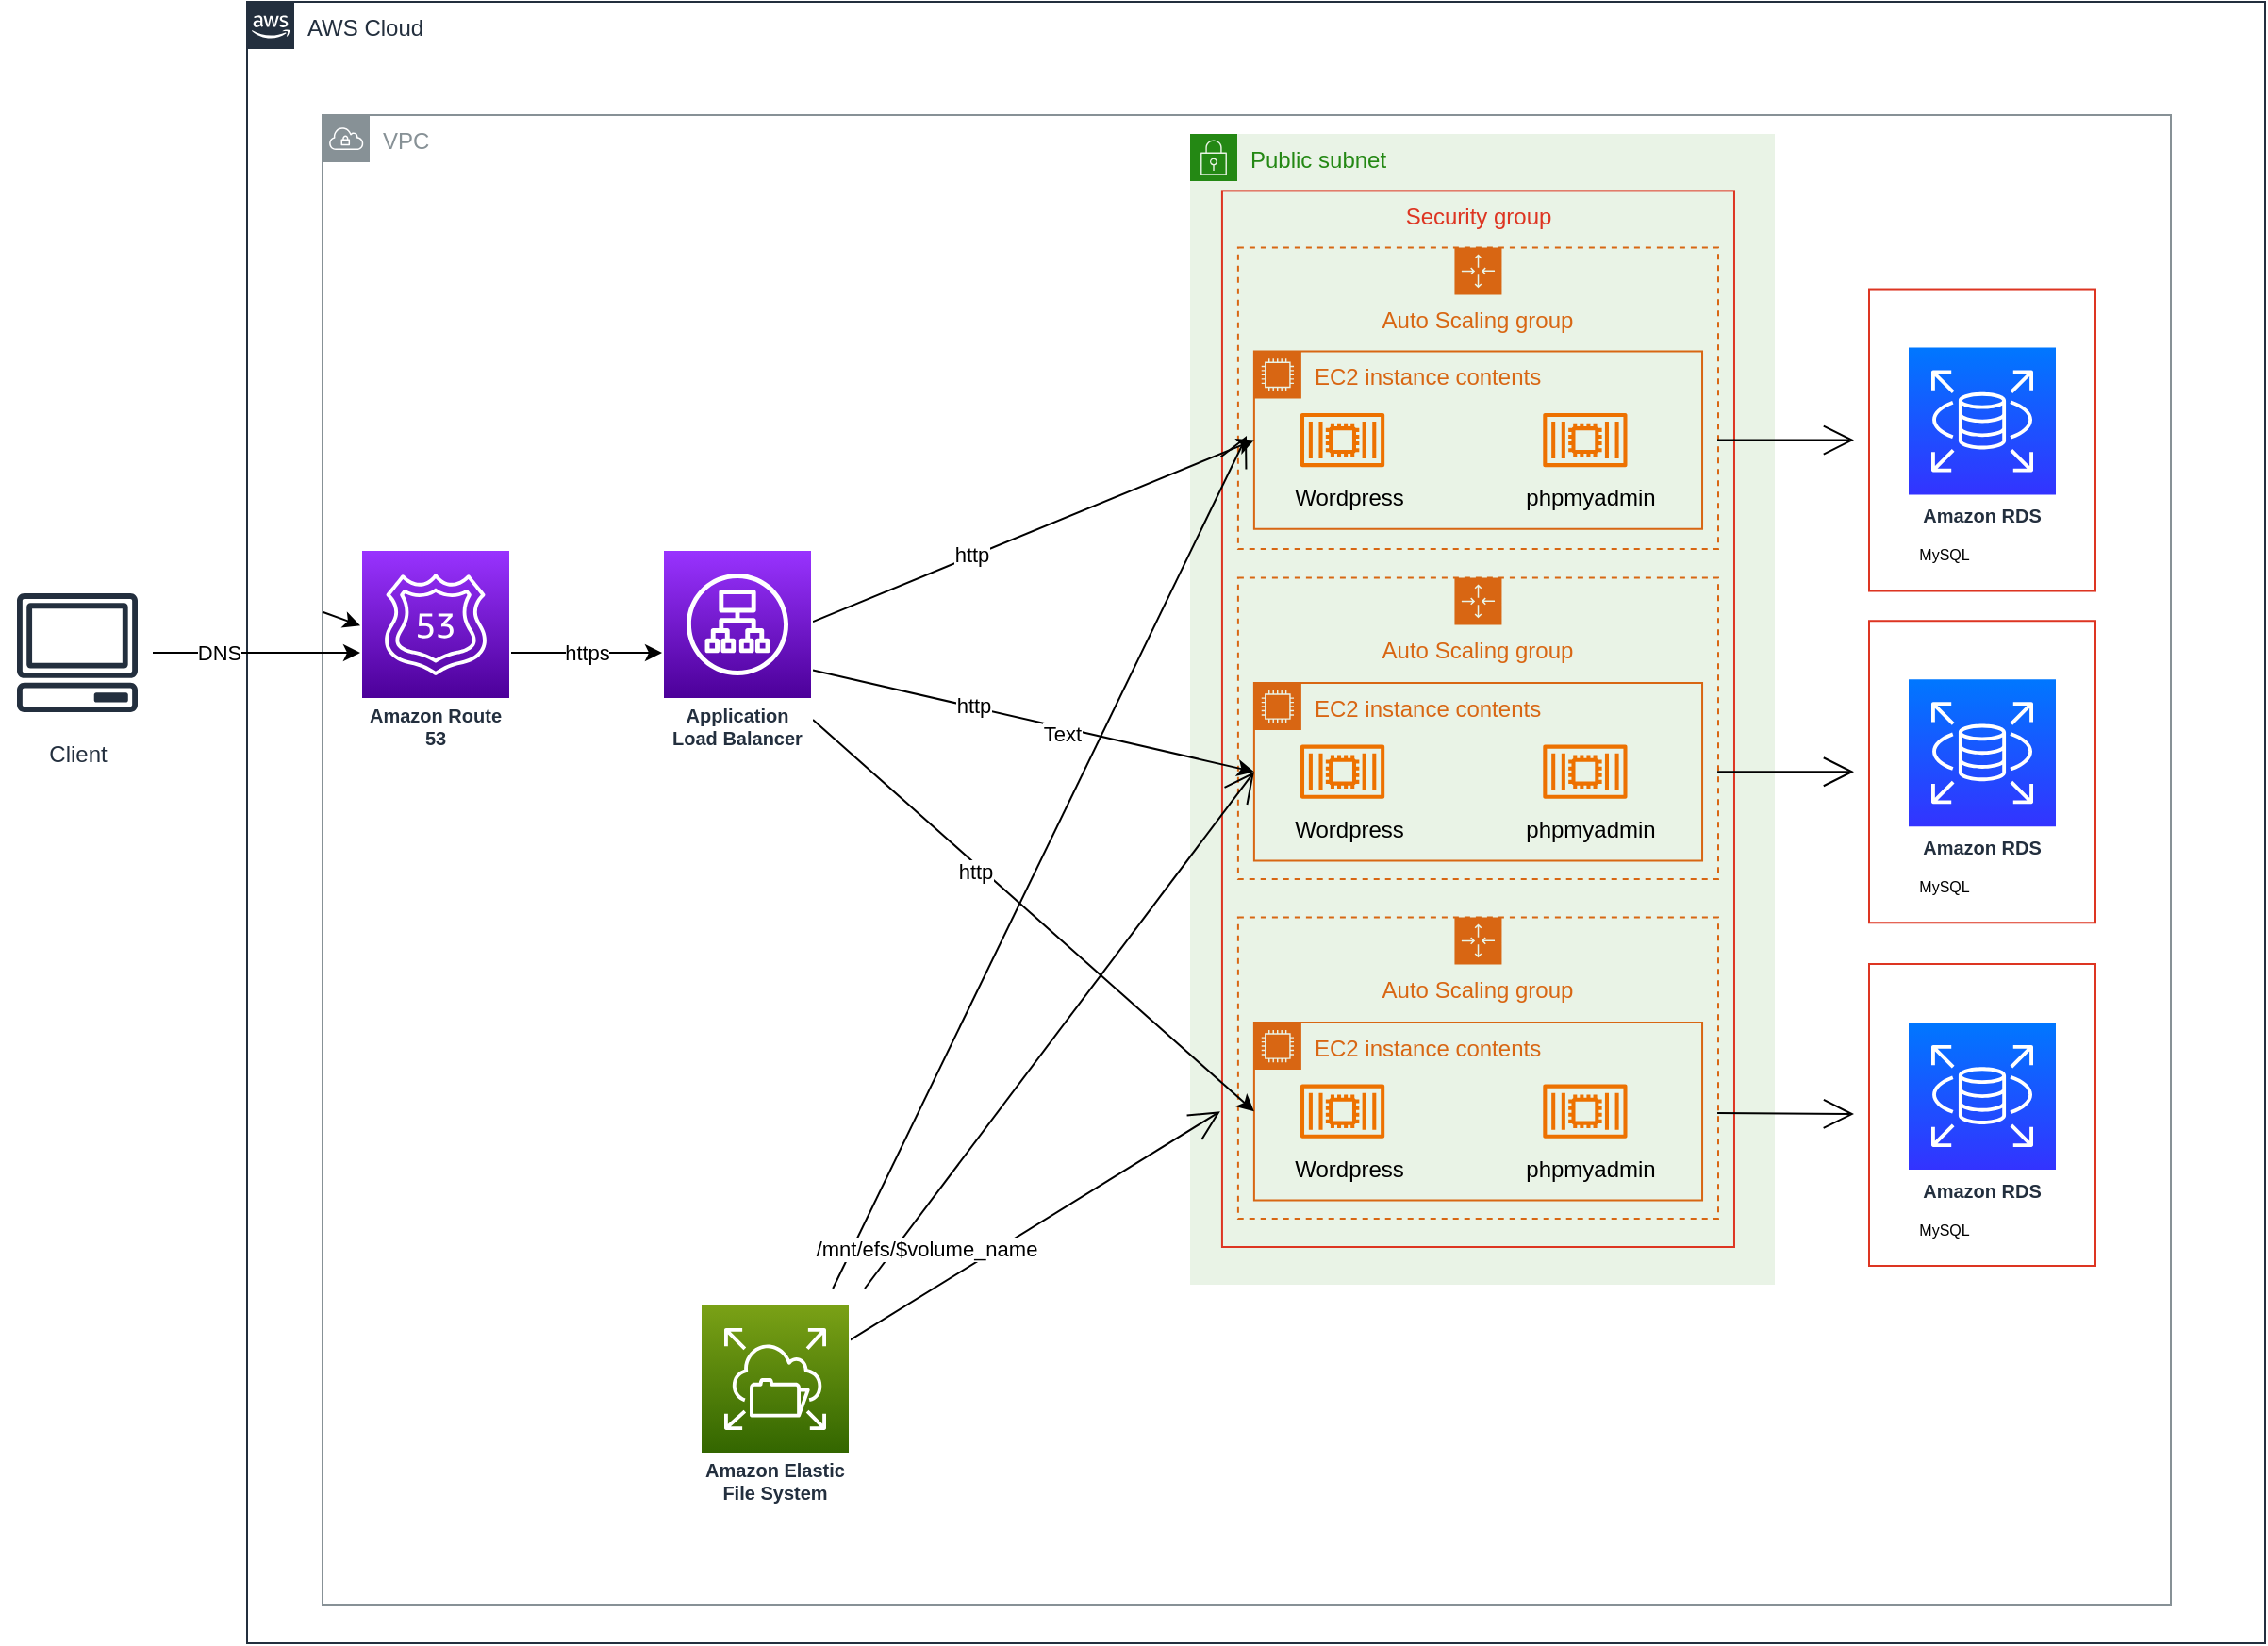 <mxfile>
    <diagram name="Page-1" id="nJ38tKUXbkA9oZhqRRuU">
        <mxGraphModel dx="1583" dy="639" grid="1" gridSize="10" guides="1" tooltips="1" connect="1" arrows="1" fold="1" page="0" pageScale="1" pageWidth="850" pageHeight="1100" math="0" shadow="0">
            <root>
                <mxCell id="0"/>
                <mxCell id="1" parent="0"/>
                <mxCell id="Zs1gpcKFr5MBbYgoYv3y-109" value="VPC" style="sketch=0;outlineConnect=0;gradientColor=none;html=1;whiteSpace=wrap;fontSize=12;fontStyle=0;shape=mxgraph.aws4.group;grIcon=mxgraph.aws4.group_vpc;strokeColor=#879196;fillColor=none;verticalAlign=top;align=left;spacingLeft=30;fontColor=#879196;dashed=0;" parent="1" vertex="1">
                    <mxGeometry x="-10" y="160" width="980" height="790" as="geometry"/>
                </mxCell>
                <mxCell id="12" value="" style="edgeStyle=none;html=1;" parent="1" target="Zs1gpcKFr5MBbYgoYv3y-106" edge="1">
                    <mxGeometry relative="1" as="geometry">
                        <mxPoint x="-10" y="423.372" as="sourcePoint"/>
                    </mxGeometry>
                </mxCell>
                <mxCell id="Zs1gpcKFr5MBbYgoYv3y-114" value="AWS Cloud" style="points=[[0,0],[0.25,0],[0.5,0],[0.75,0],[1,0],[1,0.25],[1,0.5],[1,0.75],[1,1],[0.75,1],[0.5,1],[0.25,1],[0,1],[0,0.75],[0,0.5],[0,0.25]];outlineConnect=0;gradientColor=none;html=1;whiteSpace=wrap;fontSize=12;fontStyle=0;container=0;pointerEvents=0;collapsible=0;recursiveResize=0;shape=mxgraph.aws4.group;grIcon=mxgraph.aws4.group_aws_cloud_alt;strokeColor=#232F3E;fillColor=none;verticalAlign=top;align=left;spacingLeft=30;fontColor=#232F3E;dashed=0;" parent="1" vertex="1">
                    <mxGeometry x="-50" y="100" width="1070" height="870" as="geometry"/>
                </mxCell>
                <mxCell id="Zs1gpcKFr5MBbYgoYv3y-34" style="edgeStyle=orthogonalEdgeStyle;rounded=0;orthogonalLoop=1;jettySize=auto;html=1;" parent="1" source="Zs1gpcKFr5MBbYgoYv3y-113" target="Zs1gpcKFr5MBbYgoYv3y-106" edge="1">
                    <mxGeometry relative="1" as="geometry">
                        <mxPoint x="-110" y="425" as="sourcePoint"/>
                        <mxPoint x="-110" y="425.5" as="targetPoint"/>
                    </mxGeometry>
                </mxCell>
                <mxCell id="Zs1gpcKFr5MBbYgoYv3y-98" value="&lt;div&gt;DNS&lt;/div&gt;" style="edgeLabel;html=1;align=center;verticalAlign=middle;resizable=0;points=[];" parent="Zs1gpcKFr5MBbYgoYv3y-34" vertex="1" connectable="0">
                    <mxGeometry x="-0.003" y="-1" relative="1" as="geometry">
                        <mxPoint x="-20" y="-1" as="offset"/>
                    </mxGeometry>
                </mxCell>
                <mxCell id="Zs1gpcKFr5MBbYgoYv3y-35" style="edgeStyle=orthogonalEdgeStyle;rounded=0;orthogonalLoop=1;jettySize=auto;html=1;" parent="1" source="Zs1gpcKFr5MBbYgoYv3y-106" target="Zs1gpcKFr5MBbYgoYv3y-105" edge="1">
                    <mxGeometry relative="1" as="geometry">
                        <mxPoint x="-29" y="425.5" as="sourcePoint"/>
                        <mxPoint x="90" y="426" as="targetPoint"/>
                    </mxGeometry>
                </mxCell>
                <mxCell id="11" value="https" style="edgeLabel;html=1;align=center;verticalAlign=middle;resizable=0;points=[];" parent="Zs1gpcKFr5MBbYgoYv3y-35" vertex="1" connectable="0">
                    <mxGeometry x="-0.263" y="-4" relative="1" as="geometry">
                        <mxPoint x="10" y="-4" as="offset"/>
                    </mxGeometry>
                </mxCell>
                <mxCell id="Zs1gpcKFr5MBbYgoYv3y-71" value="" style="group" parent="1" vertex="1" connectable="0">
                    <mxGeometry x="480" y="220" width="280" height="595" as="geometry"/>
                </mxCell>
                <mxCell id="3" value="Public subnet" style="points=[[0,0],[0.25,0],[0.5,0],[0.75,0],[1,0],[1,0.25],[1,0.5],[1,0.75],[1,1],[0.75,1],[0.5,1],[0.25,1],[0,1],[0,0.75],[0,0.5],[0,0.25]];outlineConnect=0;gradientColor=none;html=1;whiteSpace=wrap;fontSize=12;fontStyle=0;container=1;pointerEvents=0;collapsible=0;recursiveResize=0;shape=mxgraph.aws4.group;grIcon=mxgraph.aws4.group_security_group;grStroke=0;strokeColor=#248814;fillColor=#E9F3E6;verticalAlign=top;align=left;spacingLeft=30;fontColor=#248814;dashed=0;" parent="Zs1gpcKFr5MBbYgoYv3y-71" vertex="1">
                    <mxGeometry x="-30" y="-50" width="310" height="610" as="geometry"/>
                </mxCell>
                <mxCell id="lKv3rLo4mbLTp5mCqH__-34" value="Security group" style="fillColor=none;strokeColor=#DD3522;verticalAlign=top;fontStyle=0;fontColor=#DD3522;whiteSpace=wrap;html=1;" parent="3" vertex="1">
                    <mxGeometry x="16.97" y="30.19" width="271.52" height="559.81" as="geometry"/>
                </mxCell>
                <mxCell id="28" value="Auto Scaling group" style="points=[[0,0],[0.25,0],[0.5,0],[0.75,0],[1,0],[1,0.25],[1,0.5],[1,0.75],[1,1],[0.75,1],[0.5,1],[0.25,1],[0,1],[0,0.75],[0,0.5],[0,0.25]];outlineConnect=0;gradientColor=none;html=1;whiteSpace=wrap;fontSize=12;fontStyle=0;container=1;pointerEvents=0;collapsible=0;recursiveResize=0;shape=mxgraph.aws4.groupCenter;grIcon=mxgraph.aws4.group_auto_scaling_group;grStroke=1;strokeColor=#D86613;fillColor=none;verticalAlign=top;align=center;fontColor=#D86613;dashed=1;spacingTop=25;" vertex="1" parent="3">
                    <mxGeometry x="25.45" y="235.19" width="254.55" height="159.81" as="geometry"/>
                </mxCell>
                <mxCell id="29" value="EC2 instance contents" style="points=[[0,0],[0.25,0],[0.5,0],[0.75,0],[1,0],[1,0.25],[1,0.5],[1,0.75],[1,1],[0.75,1],[0.5,1],[0.25,1],[0,1],[0,0.75],[0,0.5],[0,0.25]];outlineConnect=0;gradientColor=none;html=1;whiteSpace=wrap;fontSize=12;fontStyle=0;container=0;pointerEvents=0;collapsible=0;recursiveResize=0;shape=mxgraph.aws4.group;grIcon=mxgraph.aws4.group_ec2_instance_contents;strokeColor=#D86613;fillColor=none;verticalAlign=top;align=left;spacingLeft=30;fontColor=#D86613;dashed=0;" vertex="1" parent="28">
                    <mxGeometry x="8.495" y="55.853" width="237.576" height="94.146" as="geometry"/>
                </mxCell>
                <mxCell id="30" value="phpmyadmin" style="text;html=1;align=center;verticalAlign=middle;whiteSpace=wrap;rounded=0;" vertex="1" parent="3">
                    <mxGeometry x="186.677" y="353.84" width="50.909" height="30.127" as="geometry"/>
                </mxCell>
                <mxCell id="31" value="Wordpress" style="text;html=1;align=center;verticalAlign=middle;whiteSpace=wrap;rounded=0;" vertex="1" parent="3">
                    <mxGeometry x="59.404" y="353.84" width="50.909" height="30.127" as="geometry"/>
                </mxCell>
                <mxCell id="32" value="" style="sketch=0;outlineConnect=0;fontColor=#232F3E;gradientColor=none;fillColor=#ED7100;strokeColor=none;dashed=0;verticalLabelPosition=bottom;verticalAlign=top;align=center;html=1;fontSize=12;fontStyle=0;aspect=fixed;pointerEvents=1;shape=mxgraph.aws4.container_2;" vertex="1" parent="3">
                    <mxGeometry x="58.489" y="323.714" width="44.604" height="28.807" as="geometry"/>
                </mxCell>
                <mxCell id="33" value="" style="sketch=0;outlineConnect=0;fontColor=#232F3E;gradientColor=none;fillColor=#ED7100;strokeColor=none;dashed=0;verticalLabelPosition=bottom;verticalAlign=top;align=center;html=1;fontSize=12;fontStyle=0;aspect=fixed;pointerEvents=1;shape=mxgraph.aws4.container_2;" vertex="1" parent="3">
                    <mxGeometry x="187.15" y="323.714" width="44.604" height="28.807" as="geometry"/>
                </mxCell>
                <mxCell id="Zs1gpcKFr5MBbYgoYv3y-77" value="Auto Scaling group" style="points=[[0,0],[0.25,0],[0.5,0],[0.75,0],[1,0],[1,0.25],[1,0.5],[1,0.75],[1,1],[0.75,1],[0.5,1],[0.25,1],[0,1],[0,0.75],[0,0.5],[0,0.25]];outlineConnect=0;gradientColor=none;html=1;whiteSpace=wrap;fontSize=12;fontStyle=0;container=1;pointerEvents=0;collapsible=0;recursiveResize=0;shape=mxgraph.aws4.groupCenter;grIcon=mxgraph.aws4.group_auto_scaling_group;grStroke=1;strokeColor=#D86613;fillColor=none;verticalAlign=top;align=center;fontColor=#D86613;dashed=1;spacingTop=25;" parent="3" vertex="1">
                    <mxGeometry x="25.45" y="60.19" width="254.55" height="159.81" as="geometry"/>
                </mxCell>
                <mxCell id="1xvQeY0YGKO31zNW-kw5-3" value="EC2 instance contents" style="points=[[0,0],[0.25,0],[0.5,0],[0.75,0],[1,0],[1,0.25],[1,0.5],[1,0.75],[1,1],[0.75,1],[0.5,1],[0.25,1],[0,1],[0,0.75],[0,0.5],[0,0.25]];outlineConnect=0;gradientColor=none;html=1;whiteSpace=wrap;fontSize=12;fontStyle=0;container=0;pointerEvents=0;collapsible=0;recursiveResize=0;shape=mxgraph.aws4.group;grIcon=mxgraph.aws4.group_ec2_instance_contents;strokeColor=#D86613;fillColor=none;verticalAlign=top;align=left;spacingLeft=30;fontColor=#D86613;dashed=0;" parent="3" vertex="1">
                    <mxGeometry x="33.939" y="115.192" width="237.576" height="94.146" as="geometry"/>
                </mxCell>
                <mxCell id="Zs1gpcKFr5MBbYgoYv3y-20" value="phpmyadmin" style="text;html=1;align=center;verticalAlign=middle;whiteSpace=wrap;rounded=0;" parent="3" vertex="1">
                    <mxGeometry x="186.667" y="177.992" width="50.909" height="30.127" as="geometry"/>
                </mxCell>
                <mxCell id="Zs1gpcKFr5MBbYgoYv3y-19" value="Wordpress" style="text;html=1;align=center;verticalAlign=middle;whiteSpace=wrap;rounded=0;" parent="3" vertex="1">
                    <mxGeometry x="59.394" y="177.992" width="50.909" height="30.127" as="geometry"/>
                </mxCell>
                <mxCell id="Zs1gpcKFr5MBbYgoYv3y-61" value="" style="sketch=0;outlineConnect=0;fontColor=#232F3E;gradientColor=none;fillColor=#ED7100;strokeColor=none;dashed=0;verticalLabelPosition=bottom;verticalAlign=top;align=center;html=1;fontSize=12;fontStyle=0;aspect=fixed;pointerEvents=1;shape=mxgraph.aws4.container_2;" parent="3" vertex="1">
                    <mxGeometry x="58.479" y="147.865" width="44.604" height="28.807" as="geometry"/>
                </mxCell>
                <mxCell id="Zs1gpcKFr5MBbYgoYv3y-62" value="" style="sketch=0;outlineConnect=0;fontColor=#232F3E;gradientColor=none;fillColor=#ED7100;strokeColor=none;dashed=0;verticalLabelPosition=bottom;verticalAlign=top;align=center;html=1;fontSize=12;fontStyle=0;aspect=fixed;pointerEvents=1;shape=mxgraph.aws4.container_2;" parent="3" vertex="1">
                    <mxGeometry x="187.14" y="147.865" width="44.604" height="28.807" as="geometry"/>
                </mxCell>
                <mxCell id="68" value="Auto Scaling group" style="points=[[0,0],[0.25,0],[0.5,0],[0.75,0],[1,0],[1,0.25],[1,0.5],[1,0.75],[1,1],[0.75,1],[0.5,1],[0.25,1],[0,1],[0,0.75],[0,0.5],[0,0.25]];outlineConnect=0;gradientColor=none;html=1;whiteSpace=wrap;fontSize=12;fontStyle=0;container=1;pointerEvents=0;collapsible=0;recursiveResize=0;shape=mxgraph.aws4.groupCenter;grIcon=mxgraph.aws4.group_auto_scaling_group;grStroke=1;strokeColor=#D86613;fillColor=none;verticalAlign=top;align=center;fontColor=#D86613;dashed=1;spacingTop=25;" vertex="1" parent="3">
                    <mxGeometry x="25.45" y="415.19" width="254.55" height="159.81" as="geometry"/>
                </mxCell>
                <mxCell id="69" value="EC2 instance contents" style="points=[[0,0],[0.25,0],[0.5,0],[0.75,0],[1,0],[1,0.25],[1,0.5],[1,0.75],[1,1],[0.75,1],[0.5,1],[0.25,1],[0,1],[0,0.75],[0,0.5],[0,0.25]];outlineConnect=0;gradientColor=none;html=1;whiteSpace=wrap;fontSize=12;fontStyle=0;container=0;pointerEvents=0;collapsible=0;recursiveResize=0;shape=mxgraph.aws4.group;grIcon=mxgraph.aws4.group_ec2_instance_contents;strokeColor=#D86613;fillColor=none;verticalAlign=top;align=left;spacingLeft=30;fontColor=#D86613;dashed=0;" vertex="1" parent="68">
                    <mxGeometry x="8.495" y="55.853" width="237.576" height="94.146" as="geometry"/>
                </mxCell>
                <mxCell id="70" value="phpmyadmin" style="text;html=1;align=center;verticalAlign=middle;whiteSpace=wrap;rounded=0;" vertex="1" parent="3">
                    <mxGeometry x="186.677" y="533.84" width="50.909" height="30.127" as="geometry"/>
                </mxCell>
                <mxCell id="71" value="Wordpress" style="text;html=1;align=center;verticalAlign=middle;whiteSpace=wrap;rounded=0;" vertex="1" parent="3">
                    <mxGeometry x="59.404" y="533.84" width="50.909" height="30.127" as="geometry"/>
                </mxCell>
                <mxCell id="72" value="" style="sketch=0;outlineConnect=0;fontColor=#232F3E;gradientColor=none;fillColor=#ED7100;strokeColor=none;dashed=0;verticalLabelPosition=bottom;verticalAlign=top;align=center;html=1;fontSize=12;fontStyle=0;aspect=fixed;pointerEvents=1;shape=mxgraph.aws4.container_2;" vertex="1" parent="3">
                    <mxGeometry x="58.489" y="503.714" width="44.604" height="28.807" as="geometry"/>
                </mxCell>
                <mxCell id="73" value="" style="sketch=0;outlineConnect=0;fontColor=#232F3E;gradientColor=none;fillColor=#ED7100;strokeColor=none;dashed=0;verticalLabelPosition=bottom;verticalAlign=top;align=center;html=1;fontSize=12;fontStyle=0;aspect=fixed;pointerEvents=1;shape=mxgraph.aws4.container_2;" vertex="1" parent="3">
                    <mxGeometry x="187.15" y="503.714" width="44.604" height="28.807" as="geometry"/>
                </mxCell>
                <mxCell id="5" style="edgeStyle=none;html=1;entryX=0;entryY=0.5;entryDx=0;entryDy=0;" parent="1" source="Zs1gpcKFr5MBbYgoYv3y-105" target="1xvQeY0YGKO31zNW-kw5-3" edge="1">
                    <mxGeometry relative="1" as="geometry"/>
                </mxCell>
                <mxCell id="8" value="http" style="edgeLabel;html=1;align=center;verticalAlign=middle;resizable=0;points=[];" parent="5" vertex="1" connectable="0">
                    <mxGeometry x="-0.28" y="1" relative="1" as="geometry">
                        <mxPoint as="offset"/>
                    </mxGeometry>
                </mxCell>
                <mxCell id="6" style="edgeStyle=none;html=1;entryX=0;entryY=0.5;entryDx=0;entryDy=0;" parent="1" source="Zs1gpcKFr5MBbYgoYv3y-105" target="29" edge="1">
                    <mxGeometry relative="1" as="geometry">
                        <mxPoint x="400" y="466.25" as="targetPoint"/>
                    </mxGeometry>
                </mxCell>
                <mxCell id="9" value="http" style="edgeLabel;html=1;align=center;verticalAlign=middle;resizable=0;points=[];" parent="6" vertex="1" connectable="0">
                    <mxGeometry x="-0.281" y="3" relative="1" as="geometry">
                        <mxPoint y="2" as="offset"/>
                    </mxGeometry>
                </mxCell>
                <mxCell id="110" value="Text" style="edgeLabel;html=1;align=center;verticalAlign=middle;resizable=0;points=[];" vertex="1" connectable="0" parent="6">
                    <mxGeometry x="0.134" y="-3" relative="1" as="geometry">
                        <mxPoint as="offset"/>
                    </mxGeometry>
                </mxCell>
                <mxCell id="7" style="edgeStyle=none;html=1;entryX=0;entryY=0.5;entryDx=0;entryDy=0;" parent="1" source="Zs1gpcKFr5MBbYgoYv3y-105" target="69" edge="1">
                    <mxGeometry relative="1" as="geometry">
                        <mxPoint x="400" y="626.25" as="targetPoint"/>
                    </mxGeometry>
                </mxCell>
                <mxCell id="10" value="http" style="edgeLabel;html=1;align=center;verticalAlign=middle;resizable=0;points=[];" parent="7" vertex="1" connectable="0">
                    <mxGeometry x="-0.248" y="-3" relative="1" as="geometry">
                        <mxPoint as="offset"/>
                    </mxGeometry>
                </mxCell>
                <mxCell id="Zs1gpcKFr5MBbYgoYv3y-105" value="Application Load Balancer" style="sketch=0;outlineConnect=0;fontColor=#232F3E;gradientColor=#4C0099;strokeColor=#ffffff;fillColor=#9933FF;dashed=0;verticalLabelPosition=middle;verticalAlign=bottom;align=center;html=1;whiteSpace=wrap;fontSize=10;fontStyle=1;spacing=3;shape=mxgraph.aws4.productIcon;prIcon=mxgraph.aws4.application_load_balancer;" parent="1" vertex="1">
                    <mxGeometry x="170" y="390" width="80" height="110" as="geometry"/>
                </mxCell>
                <mxCell id="Zs1gpcKFr5MBbYgoYv3y-106" value="Amazon Route 53" style="sketch=0;outlineConnect=0;fontColor=#232F3E;gradientColor=#4C0099;strokeColor=#ffffff;fillColor=#9933FF;dashed=0;verticalLabelPosition=middle;verticalAlign=bottom;align=center;html=1;whiteSpace=wrap;fontSize=10;fontStyle=1;spacing=3;shape=mxgraph.aws4.productIcon;prIcon=mxgraph.aws4.route_53;" parent="1" vertex="1">
                    <mxGeometry x="10" y="390" width="80" height="110" as="geometry"/>
                </mxCell>
                <mxCell id="Zs1gpcKFr5MBbYgoYv3y-113" value="Client" style="sketch=0;outlineConnect=0;fontColor=#232F3E;gradientColor=none;strokeColor=#232F3E;fillColor=#ffffff;dashed=0;verticalLabelPosition=bottom;verticalAlign=top;align=center;html=1;fontSize=12;fontStyle=0;aspect=fixed;shape=mxgraph.aws4.resourceIcon;resIcon=mxgraph.aws4.client;" parent="1" vertex="1">
                    <mxGeometry x="-180" y="405" width="80" height="80" as="geometry"/>
                </mxCell>
                <mxCell id="112" value="" style="edgeStyle=none;curved=1;rounded=0;orthogonalLoop=1;jettySize=auto;html=1;endArrow=open;startSize=14;endSize=14;sourcePerimeterSpacing=8;targetPerimeterSpacing=8;entryX=0;entryY=0.5;entryDx=0;entryDy=0;" edge="1" parent="1">
                    <mxGeometry relative="1" as="geometry">
                        <mxPoint x="260.0" y="815.346" as="sourcePoint"/>
                        <mxPoint x="465.945" y="688.115" as="targetPoint"/>
                    </mxGeometry>
                </mxCell>
                <mxCell id="neNdCAJ6mrXqA0sVPd2m-1" value="Amazon Elastic File System" style="sketch=0;outlineConnect=0;fontColor=#232F3E;gradientColor=#336600;strokeColor=#ffffff;fillColor=#7AA116;dashed=0;verticalLabelPosition=middle;verticalAlign=bottom;align=center;html=1;whiteSpace=wrap;fontSize=10;fontStyle=1;spacing=3;shape=mxgraph.aws4.productIcon;prIcon=mxgraph.aws4.elastic_file_system;" parent="1" vertex="1">
                    <mxGeometry x="190" y="790" width="80" height="110" as="geometry"/>
                </mxCell>
                <mxCell id="76" value="" style="group" vertex="1" connectable="0" parent="1">
                    <mxGeometry x="810" y="252.27" width="120" height="160" as="geometry"/>
                </mxCell>
                <mxCell id="Zs1gpcKFr5MBbYgoYv3y-102" value="Amazon RDS" style="sketch=0;outlineConnect=0;fontColor=#232F3E;gradientColor=#3333FF;strokeColor=#ffffff;fillColor=#0077FF;dashed=0;verticalLabelPosition=middle;verticalAlign=bottom;align=center;html=1;whiteSpace=wrap;fontSize=10;fontStyle=1;spacing=3;shape=mxgraph.aws4.productIcon;prIcon=mxgraph.aws4.rds;" parent="76" vertex="1">
                    <mxGeometry x="20" y="30" width="80" height="100" as="geometry"/>
                </mxCell>
                <mxCell id="4" value="&lt;span style=&quot;color: rgba(0, 0, 0, 0); font-family: monospace; font-size: 0px; text-align: start;&quot;&gt;%3CmxGraphModel%3E%3Croot%3E%3CmxCell%20id%3D%220%22%2F%3E%3CmxCell%20id%3D%221%22%20parent%3D%220%22%2F%3E%3CmxCell%20id%3D%222%22%20value%3D%22Auto%20Scaling%20group%22%20style%3D%22points%3D%5B%5B0%2C0%5D%2C%5B0.25%2C0%5D%2C%5B0.5%2C0%5D%2C%5B0.75%2C0%5D%2C%5B1%2C0%5D%2C%5B1%2C0.25%5D%2C%5B1%2C0.5%5D%2C%5B1%2C0.75%5D%2C%5B1%2C1%5D%2C%5B0.75%2C1%5D%2C%5B0.5%2C1%5D%2C%5B0.25%2C1%5D%2C%5B0%2C1%5D%2C%5B0%2C0.75%5D%2C%5B0%2C0.5%5D%2C%5B0%2C0.25%5D%5D%3BoutlineConnect%3D0%3BgradientColor%3Dnone%3Bhtml%3D1%3BwhiteSpace%3Dwrap%3BfontSize%3D12%3BfontStyle%3D0%3Bcontainer%3D1%3BpointerEvents%3D0%3Bcollapsible%3D0%3BrecursiveResize%3D0%3Bshape%3Dmxgraph.aws4.groupCenter%3BgrIcon%3Dmxgraph.aws4.group_auto_scaling_group%3BgrStroke%3D1%3BstrokeColor%3D%23D86613%3BfillColor%3Dnone%3BverticalAlign%3Dtop%3Balign%3Dcenter%3BfontColor%3D%23D86613%3Bdashed%3D1%3BspacingTop%3D25%3B%22%20vertex%3D%221%22%20parent%3D%221%22%3E%3CmxGeometry%20x%3D%22479.995%22%20y%3D%22410.0%22%20width%3D%22254.55%22%20height%3D%22159.81%22%20as%3D%22geometry%22%2F%3E%3C%2FmxCell%3E%3CmxCell%20id%3D%223%22%20value%3D%22EC2%20instance%20contents%22%20style%3D%22points%3D%5B%5B0%2C0%5D%2C%5B0.25%2C0%5D%2C%5B0.5%2C0%5D%2C%5B0.75%2C0%5D%2C%5B1%2C0%5D%2C%5B1%2C0.25%5D%2C%5B1%2C0.5%5D%2C%5B1%2C0.75%5D%2C%5B1%2C1%5D%2C%5B0.75%2C1%5D%2C%5B0.5%2C1%5D%2C%5B0.25%2C1%5D%2C%5B0%2C1%5D%2C%5B0%2C0.75%5D%2C%5B0%2C0.5%5D%2C%5B0%2C0.25%5D%5D%3BoutlineConnect%3D0%3BgradientColor%3Dnone%3Bhtml%3D1%3BwhiteSpace%3Dwrap%3BfontSize%3D12%3BfontStyle%3D0%3Bcontainer%3D0%3BpointerEvents%3D0%3Bcollapsible%3D0%3BrecursiveResize%3D0%3Bshape%3Dmxgraph.aws4.group%3BgrIcon%3Dmxgraph.aws4.group_ec2_instance_contents%3BstrokeColor%3D%23D86613%3BfillColor%3Dnone%3BverticalAlign%3Dtop%3Balign%3Dleft%3BspacingLeft%3D30%3BfontColor%3D%23D86613%3Bdashed%3D0%3B%22%20vertex%3D%221%22%20parent%3D%222%22%3E%3CmxGeometry%20x%3D%228.495%22%20y%3D%2255.853%22%20width%3D%22237.576%22%20height%3D%2294.146%22%20as%3D%22geometry%22%2F%3E%3C%2FmxCell%3E%3CmxCell%20id%3D%224%22%20value%3D%22phpmyadmin%22%20style%3D%22text%3Bhtml%3D1%3Balign%3Dcenter%3BverticalAlign%3Dmiddle%3BwhiteSpace%3Dwrap%3Brounded%3D0%3B%22%20vertex%3D%221%22%20parent%3D%221%22%3E%3CmxGeometry%20x%3D%22641.222%22%20y%3D%22528.651%22%20width%3D%2250.909%22%20height%3D%2230.127%22%20as%3D%22geometry%22%2F%3E%3C%2FmxCell%3E%3CmxCell%20id%3D%225%22%20value%3D%22Wordpress%22%20style%3D%22text%3Bhtml%3D1%3Balign%3Dcenter%3BverticalAlign%3Dmiddle%3BwhiteSpace%3Dwrap%3Brounded%3D0%3B%22%20vertex%3D%221%22%20parent%3D%221%22%3E%3CmxGeometry%20x%3D%22513.949%22%20y%3D%22528.651%22%20width%3D%2250.909%22%20height%3D%2230.127%22%20as%3D%22geometry%22%2F%3E%3C%2FmxCell%3E%3CmxCell%20id%3D%226%22%20value%3D%22%22%20style%3D%22sketch%3D0%3BoutlineConnect%3D0%3BfontColor%3D%23232F3E%3BgradientColor%3Dnone%3BfillColor%3D%23ED7100%3BstrokeColor%3Dnone%3Bdashed%3D0%3BverticalLabelPosition%3Dbottom%3BverticalAlign%3Dtop%3Balign%3Dcenter%3Bhtml%3D1%3BfontSize%3D12%3BfontStyle%3D0%3Baspect%3Dfixed%3BpointerEvents%3D1%3Bshape%3Dmxgraph.aws4.container_2%3B%22%20vertex%3D%221%22%20parent%3D%221%22%3E%3CmxGeometry%20x%3D%22513.034%22%20y%3D%22498.524%22%20width%3D%2244.604%22%20height%3D%2228.807%22%20as%3D%22geometry%22%2F%3E%3C%2FmxCell%3E%3CmxCell%20id%3D%227%22%20value%3D%22%22%20style%3D%22sketch%3D0%3BoutlineConnect%3D0%3BfontColor%3D%23232F3E%3BgradientColor%3Dnone%3BfillColor%3D%23ED7100%3BstrokeColor%3Dnone%3Bdashed%3D0%3BverticalLabelPosition%3Dbottom%3BverticalAlign%3Dtop%3Balign%3Dcenter%3Bhtml%3D1%3BfontSize%3D12%3BfontStyle%3D0%3Baspect%3Dfixed%3BpointerEvents%3D1%3Bshape%3Dmxgraph.aws4.container_2%3B%22%20vertex%3D%221%22%20parent%3D%221%22%3E%3CmxGeometry%20x%3D%22641.695%22%20y%3D%22498.524%22%20width%3D%2244.604%22%20height%3D%2228.807%22%20as%3D%22geometry%22%2F%3E%3C%2FmxCell%3E%3C%2Froot%3E%3C%2FmxGraphModel%3E&lt;/span&gt;" style="fillColor=none;strokeColor=#DD3522;verticalAlign=top;fontStyle=0;fontColor=#DD3522;whiteSpace=wrap;html=1;" parent="76" vertex="1">
                    <mxGeometry width="120" height="160" as="geometry"/>
                </mxCell>
                <mxCell id="neNdCAJ6mrXqA0sVPd2m-6" value="&lt;font style=&quot;font-size: 8px;&quot;&gt;MySQL&lt;/font&gt;" style="text;html=1;align=center;verticalAlign=middle;whiteSpace=wrap;rounded=0;fillColor=default;" parent="76" vertex="1">
                    <mxGeometry x="15" y="130" width="50" height="20" as="geometry"/>
                </mxCell>
                <mxCell id="81" value="" style="group" vertex="1" connectable="0" parent="1">
                    <mxGeometry x="810" y="428.12" width="130" height="201.88" as="geometry"/>
                </mxCell>
                <mxCell id="82" value="Amazon RDS" style="sketch=0;outlineConnect=0;fontColor=#232F3E;gradientColor=#3333FF;strokeColor=#ffffff;fillColor=#0077FF;dashed=0;verticalLabelPosition=middle;verticalAlign=bottom;align=center;html=1;whiteSpace=wrap;fontSize=10;fontStyle=1;spacing=3;shape=mxgraph.aws4.productIcon;prIcon=mxgraph.aws4.rds;" vertex="1" parent="81">
                    <mxGeometry x="20" y="30" width="80" height="100" as="geometry"/>
                </mxCell>
                <mxCell id="83" value="&lt;span style=&quot;color: rgba(0, 0, 0, 0); font-family: monospace; font-size: 0px; text-align: start;&quot;&gt;%3CmxGraphModel%3E%3Croot%3E%3CmxCell%20id%3D%220%22%2F%3E%3CmxCell%20id%3D%221%22%20parent%3D%220%22%2F%3E%3CmxCell%20id%3D%222%22%20value%3D%22Auto%20Scaling%20group%22%20style%3D%22points%3D%5B%5B0%2C0%5D%2C%5B0.25%2C0%5D%2C%5B0.5%2C0%5D%2C%5B0.75%2C0%5D%2C%5B1%2C0%5D%2C%5B1%2C0.25%5D%2C%5B1%2C0.5%5D%2C%5B1%2C0.75%5D%2C%5B1%2C1%5D%2C%5B0.75%2C1%5D%2C%5B0.5%2C1%5D%2C%5B0.25%2C1%5D%2C%5B0%2C1%5D%2C%5B0%2C0.75%5D%2C%5B0%2C0.5%5D%2C%5B0%2C0.25%5D%5D%3BoutlineConnect%3D0%3BgradientColor%3Dnone%3Bhtml%3D1%3BwhiteSpace%3Dwrap%3BfontSize%3D12%3BfontStyle%3D0%3Bcontainer%3D1%3BpointerEvents%3D0%3Bcollapsible%3D0%3BrecursiveResize%3D0%3Bshape%3Dmxgraph.aws4.groupCenter%3BgrIcon%3Dmxgraph.aws4.group_auto_scaling_group%3BgrStroke%3D1%3BstrokeColor%3D%23D86613%3BfillColor%3Dnone%3BverticalAlign%3Dtop%3Balign%3Dcenter%3BfontColor%3D%23D86613%3Bdashed%3D1%3BspacingTop%3D25%3B%22%20vertex%3D%221%22%20parent%3D%221%22%3E%3CmxGeometry%20x%3D%22479.995%22%20y%3D%22410.0%22%20width%3D%22254.55%22%20height%3D%22159.81%22%20as%3D%22geometry%22%2F%3E%3C%2FmxCell%3E%3CmxCell%20id%3D%223%22%20value%3D%22EC2%20instance%20contents%22%20style%3D%22points%3D%5B%5B0%2C0%5D%2C%5B0.25%2C0%5D%2C%5B0.5%2C0%5D%2C%5B0.75%2C0%5D%2C%5B1%2C0%5D%2C%5B1%2C0.25%5D%2C%5B1%2C0.5%5D%2C%5B1%2C0.75%5D%2C%5B1%2C1%5D%2C%5B0.75%2C1%5D%2C%5B0.5%2C1%5D%2C%5B0.25%2C1%5D%2C%5B0%2C1%5D%2C%5B0%2C0.75%5D%2C%5B0%2C0.5%5D%2C%5B0%2C0.25%5D%5D%3BoutlineConnect%3D0%3BgradientColor%3Dnone%3Bhtml%3D1%3BwhiteSpace%3Dwrap%3BfontSize%3D12%3BfontStyle%3D0%3Bcontainer%3D0%3BpointerEvents%3D0%3Bcollapsible%3D0%3BrecursiveResize%3D0%3Bshape%3Dmxgraph.aws4.group%3BgrIcon%3Dmxgraph.aws4.group_ec2_instance_contents%3BstrokeColor%3D%23D86613%3BfillColor%3Dnone%3BverticalAlign%3Dtop%3Balign%3Dleft%3BspacingLeft%3D30%3BfontColor%3D%23D86613%3Bdashed%3D0%3B%22%20vertex%3D%221%22%20parent%3D%222%22%3E%3CmxGeometry%20x%3D%228.495%22%20y%3D%2255.853%22%20width%3D%22237.576%22%20height%3D%2294.146%22%20as%3D%22geometry%22%2F%3E%3C%2FmxCell%3E%3CmxCell%20id%3D%224%22%20value%3D%22phpmyadmin%22%20style%3D%22text%3Bhtml%3D1%3Balign%3Dcenter%3BverticalAlign%3Dmiddle%3BwhiteSpace%3Dwrap%3Brounded%3D0%3B%22%20vertex%3D%221%22%20parent%3D%221%22%3E%3CmxGeometry%20x%3D%22641.222%22%20y%3D%22528.651%22%20width%3D%2250.909%22%20height%3D%2230.127%22%20as%3D%22geometry%22%2F%3E%3C%2FmxCell%3E%3CmxCell%20id%3D%225%22%20value%3D%22Wordpress%22%20style%3D%22text%3Bhtml%3D1%3Balign%3Dcenter%3BverticalAlign%3Dmiddle%3BwhiteSpace%3Dwrap%3Brounded%3D0%3B%22%20vertex%3D%221%22%20parent%3D%221%22%3E%3CmxGeometry%20x%3D%22513.949%22%20y%3D%22528.651%22%20width%3D%2250.909%22%20height%3D%2230.127%22%20as%3D%22geometry%22%2F%3E%3C%2FmxCell%3E%3CmxCell%20id%3D%226%22%20value%3D%22%22%20style%3D%22sketch%3D0%3BoutlineConnect%3D0%3BfontColor%3D%23232F3E%3BgradientColor%3Dnone%3BfillColor%3D%23ED7100%3BstrokeColor%3Dnone%3Bdashed%3D0%3BverticalLabelPosition%3Dbottom%3BverticalAlign%3Dtop%3Balign%3Dcenter%3Bhtml%3D1%3BfontSize%3D12%3BfontStyle%3D0%3Baspect%3Dfixed%3BpointerEvents%3D1%3Bshape%3Dmxgraph.aws4.container_2%3B%22%20vertex%3D%221%22%20parent%3D%221%22%3E%3CmxGeometry%20x%3D%22513.034%22%20y%3D%22498.524%22%20width%3D%2244.604%22%20height%3D%2228.807%22%20as%3D%22geometry%22%2F%3E%3C%2FmxCell%3E%3CmxCell%20id%3D%227%22%20value%3D%22%22%20style%3D%22sketch%3D0%3BoutlineConnect%3D0%3BfontColor%3D%23232F3E%3BgradientColor%3Dnone%3BfillColor%3D%23ED7100%3BstrokeColor%3Dnone%3Bdashed%3D0%3BverticalLabelPosition%3Dbottom%3BverticalAlign%3Dtop%3Balign%3Dcenter%3Bhtml%3D1%3BfontSize%3D12%3BfontStyle%3D0%3Baspect%3Dfixed%3BpointerEvents%3D1%3Bshape%3Dmxgraph.aws4.container_2%3B%22%20vertex%3D%221%22%20parent%3D%221%22%3E%3CmxGeometry%20x%3D%22641.695%22%20y%3D%22498.524%22%20width%3D%2244.604%22%20height%3D%2228.807%22%20as%3D%22geometry%22%2F%3E%3C%2FmxCell%3E%3C%2Froot%3E%3C%2FmxGraphModel%3E&lt;/span&gt;" style="fillColor=none;strokeColor=#DD3522;verticalAlign=top;fontStyle=0;fontColor=#DD3522;whiteSpace=wrap;html=1;" vertex="1" parent="81">
                    <mxGeometry width="120" height="160" as="geometry"/>
                </mxCell>
                <mxCell id="84" value="&lt;font style=&quot;font-size: 8px;&quot;&gt;MySQL&lt;/font&gt;" style="text;html=1;align=center;verticalAlign=middle;whiteSpace=wrap;rounded=0;fillColor=default;" vertex="1" parent="81">
                    <mxGeometry x="15" y="130" width="50" height="20" as="geometry"/>
                </mxCell>
                <mxCell id="89" value="" style="group" vertex="1" connectable="0" parent="81">
                    <mxGeometry y="181.88" width="120" height="160" as="geometry"/>
                </mxCell>
                <mxCell id="90" value="Amazon RDS" style="sketch=0;outlineConnect=0;fontColor=#232F3E;gradientColor=#3333FF;strokeColor=#ffffff;fillColor=#0077FF;dashed=0;verticalLabelPosition=middle;verticalAlign=bottom;align=center;html=1;whiteSpace=wrap;fontSize=10;fontStyle=1;spacing=3;shape=mxgraph.aws4.productIcon;prIcon=mxgraph.aws4.rds;" vertex="1" parent="89">
                    <mxGeometry x="20" y="30" width="80" height="100" as="geometry"/>
                </mxCell>
                <mxCell id="91" value="&lt;span style=&quot;color: rgba(0, 0, 0, 0); font-family: monospace; font-size: 0px; text-align: start;&quot;&gt;%3CmxGraphModel%3E%3Croot%3E%3CmxCell%20id%3D%220%22%2F%3E%3CmxCell%20id%3D%221%22%20parent%3D%220%22%2F%3E%3CmxCell%20id%3D%222%22%20value%3D%22Auto%20Scaling%20group%22%20style%3D%22points%3D%5B%5B0%2C0%5D%2C%5B0.25%2C0%5D%2C%5B0.5%2C0%5D%2C%5B0.75%2C0%5D%2C%5B1%2C0%5D%2C%5B1%2C0.25%5D%2C%5B1%2C0.5%5D%2C%5B1%2C0.75%5D%2C%5B1%2C1%5D%2C%5B0.75%2C1%5D%2C%5B0.5%2C1%5D%2C%5B0.25%2C1%5D%2C%5B0%2C1%5D%2C%5B0%2C0.75%5D%2C%5B0%2C0.5%5D%2C%5B0%2C0.25%5D%5D%3BoutlineConnect%3D0%3BgradientColor%3Dnone%3Bhtml%3D1%3BwhiteSpace%3Dwrap%3BfontSize%3D12%3BfontStyle%3D0%3Bcontainer%3D1%3BpointerEvents%3D0%3Bcollapsible%3D0%3BrecursiveResize%3D0%3Bshape%3Dmxgraph.aws4.groupCenter%3BgrIcon%3Dmxgraph.aws4.group_auto_scaling_group%3BgrStroke%3D1%3BstrokeColor%3D%23D86613%3BfillColor%3Dnone%3BverticalAlign%3Dtop%3Balign%3Dcenter%3BfontColor%3D%23D86613%3Bdashed%3D1%3BspacingTop%3D25%3B%22%20vertex%3D%221%22%20parent%3D%221%22%3E%3CmxGeometry%20x%3D%22479.995%22%20y%3D%22410.0%22%20width%3D%22254.55%22%20height%3D%22159.81%22%20as%3D%22geometry%22%2F%3E%3C%2FmxCell%3E%3CmxCell%20id%3D%223%22%20value%3D%22EC2%20instance%20contents%22%20style%3D%22points%3D%5B%5B0%2C0%5D%2C%5B0.25%2C0%5D%2C%5B0.5%2C0%5D%2C%5B0.75%2C0%5D%2C%5B1%2C0%5D%2C%5B1%2C0.25%5D%2C%5B1%2C0.5%5D%2C%5B1%2C0.75%5D%2C%5B1%2C1%5D%2C%5B0.75%2C1%5D%2C%5B0.5%2C1%5D%2C%5B0.25%2C1%5D%2C%5B0%2C1%5D%2C%5B0%2C0.75%5D%2C%5B0%2C0.5%5D%2C%5B0%2C0.25%5D%5D%3BoutlineConnect%3D0%3BgradientColor%3Dnone%3Bhtml%3D1%3BwhiteSpace%3Dwrap%3BfontSize%3D12%3BfontStyle%3D0%3Bcontainer%3D0%3BpointerEvents%3D0%3Bcollapsible%3D0%3BrecursiveResize%3D0%3Bshape%3Dmxgraph.aws4.group%3BgrIcon%3Dmxgraph.aws4.group_ec2_instance_contents%3BstrokeColor%3D%23D86613%3BfillColor%3Dnone%3BverticalAlign%3Dtop%3Balign%3Dleft%3BspacingLeft%3D30%3BfontColor%3D%23D86613%3Bdashed%3D0%3B%22%20vertex%3D%221%22%20parent%3D%222%22%3E%3CmxGeometry%20x%3D%228.495%22%20y%3D%2255.853%22%20width%3D%22237.576%22%20height%3D%2294.146%22%20as%3D%22geometry%22%2F%3E%3C%2FmxCell%3E%3CmxCell%20id%3D%224%22%20value%3D%22phpmyadmin%22%20style%3D%22text%3Bhtml%3D1%3Balign%3Dcenter%3BverticalAlign%3Dmiddle%3BwhiteSpace%3Dwrap%3Brounded%3D0%3B%22%20vertex%3D%221%22%20parent%3D%221%22%3E%3CmxGeometry%20x%3D%22641.222%22%20y%3D%22528.651%22%20width%3D%2250.909%22%20height%3D%2230.127%22%20as%3D%22geometry%22%2F%3E%3C%2FmxCell%3E%3CmxCell%20id%3D%225%22%20value%3D%22Wordpress%22%20style%3D%22text%3Bhtml%3D1%3Balign%3Dcenter%3BverticalAlign%3Dmiddle%3BwhiteSpace%3Dwrap%3Brounded%3D0%3B%22%20vertex%3D%221%22%20parent%3D%221%22%3E%3CmxGeometry%20x%3D%22513.949%22%20y%3D%22528.651%22%20width%3D%2250.909%22%20height%3D%2230.127%22%20as%3D%22geometry%22%2F%3E%3C%2FmxCell%3E%3CmxCell%20id%3D%226%22%20value%3D%22%22%20style%3D%22sketch%3D0%3BoutlineConnect%3D0%3BfontColor%3D%23232F3E%3BgradientColor%3Dnone%3BfillColor%3D%23ED7100%3BstrokeColor%3Dnone%3Bdashed%3D0%3BverticalLabelPosition%3Dbottom%3BverticalAlign%3Dtop%3Balign%3Dcenter%3Bhtml%3D1%3BfontSize%3D12%3BfontStyle%3D0%3Baspect%3Dfixed%3BpointerEvents%3D1%3Bshape%3Dmxgraph.aws4.container_2%3B%22%20vertex%3D%221%22%20parent%3D%221%22%3E%3CmxGeometry%20x%3D%22513.034%22%20y%3D%22498.524%22%20width%3D%2244.604%22%20height%3D%2228.807%22%20as%3D%22geometry%22%2F%3E%3C%2FmxCell%3E%3CmxCell%20id%3D%227%22%20value%3D%22%22%20style%3D%22sketch%3D0%3BoutlineConnect%3D0%3BfontColor%3D%23232F3E%3BgradientColor%3Dnone%3BfillColor%3D%23ED7100%3BstrokeColor%3Dnone%3Bdashed%3D0%3BverticalLabelPosition%3Dbottom%3BverticalAlign%3Dtop%3Balign%3Dcenter%3Bhtml%3D1%3BfontSize%3D12%3BfontStyle%3D0%3Baspect%3Dfixed%3BpointerEvents%3D1%3Bshape%3Dmxgraph.aws4.container_2%3B%22%20vertex%3D%221%22%20parent%3D%221%22%3E%3CmxGeometry%20x%3D%22641.695%22%20y%3D%22498.524%22%20width%3D%2244.604%22%20height%3D%2228.807%22%20as%3D%22geometry%22%2F%3E%3C%2FmxCell%3E%3C%2Froot%3E%3C%2FmxGraphModel%3E&lt;/span&gt;" style="fillColor=none;strokeColor=#DD3522;verticalAlign=top;fontStyle=0;fontColor=#DD3522;whiteSpace=wrap;html=1;" vertex="1" parent="89">
                    <mxGeometry width="120" height="160" as="geometry"/>
                </mxCell>
                <mxCell id="92" value="&lt;font style=&quot;font-size: 8px;&quot;&gt;MySQL&lt;/font&gt;" style="text;html=1;align=center;verticalAlign=middle;whiteSpace=wrap;rounded=0;fillColor=default;" vertex="1" parent="89">
                    <mxGeometry x="15" y="130" width="50" height="20" as="geometry"/>
                </mxCell>
                <mxCell id="87" value="" style="edgeStyle=none;curved=1;rounded=0;orthogonalLoop=1;jettySize=auto;html=1;endArrow=open;startSize=14;endSize=14;sourcePerimeterSpacing=8;targetPerimeterSpacing=8;" edge="1" parent="1" source="1xvQeY0YGKO31zNW-kw5-3" target="4">
                    <mxGeometry relative="1" as="geometry"/>
                </mxCell>
                <mxCell id="88" value="" style="edgeStyle=none;curved=1;rounded=0;orthogonalLoop=1;jettySize=auto;html=1;endArrow=open;startSize=14;endSize=14;sourcePerimeterSpacing=8;targetPerimeterSpacing=8;" edge="1" parent="1" source="29" target="83">
                    <mxGeometry relative="1" as="geometry"/>
                </mxCell>
                <mxCell id="93" value="" style="edgeStyle=none;curved=1;rounded=0;orthogonalLoop=1;jettySize=auto;html=1;endArrow=open;startSize=14;endSize=14;sourcePerimeterSpacing=8;targetPerimeterSpacing=8;" edge="1" parent="1" source="69" target="91">
                    <mxGeometry relative="1" as="geometry"/>
                </mxCell>
                <mxCell id="113" value="" style="edgeStyle=none;curved=1;rounded=0;orthogonalLoop=1;jettySize=auto;html=1;endArrow=open;startSize=14;endSize=14;sourcePerimeterSpacing=8;targetPerimeterSpacing=8;entryX=0;entryY=0.5;entryDx=0;entryDy=0;" edge="1" parent="1" source="neNdCAJ6mrXqA0sVPd2m-1" target="29">
                    <mxGeometry relative="1" as="geometry">
                        <mxPoint x="348" y="748.447" as="sourcePoint"/>
                        <mxPoint x="493.945" y="698.115" as="targetPoint"/>
                    </mxGeometry>
                </mxCell>
                <mxCell id="115" value="" style="edgeStyle=none;curved=1;rounded=0;orthogonalLoop=1;jettySize=auto;html=1;endArrow=open;startSize=14;endSize=14;sourcePerimeterSpacing=8;targetPerimeterSpacing=8;entryX=0;entryY=0.5;entryDx=0;entryDy=0;" edge="1" parent="1" source="neNdCAJ6mrXqA0sVPd2m-1">
                    <mxGeometry relative="1" as="geometry">
                        <mxPoint x="334.06" y="515.778" as="sourcePoint"/>
                        <mxPoint x="480.005" y="329.995" as="targetPoint"/>
                    </mxGeometry>
                </mxCell>
                <mxCell id="120" value="/mnt/efs/$volume_name" style="edgeLabel;html=1;align=center;verticalAlign=middle;resizable=0;points=[];" vertex="1" connectable="0" parent="115">
                    <mxGeometry x="-0.723" relative="1" as="geometry">
                        <mxPoint x="19" y="41" as="offset"/>
                    </mxGeometry>
                </mxCell>
            </root>
        </mxGraphModel>
    </diagram>
</mxfile>